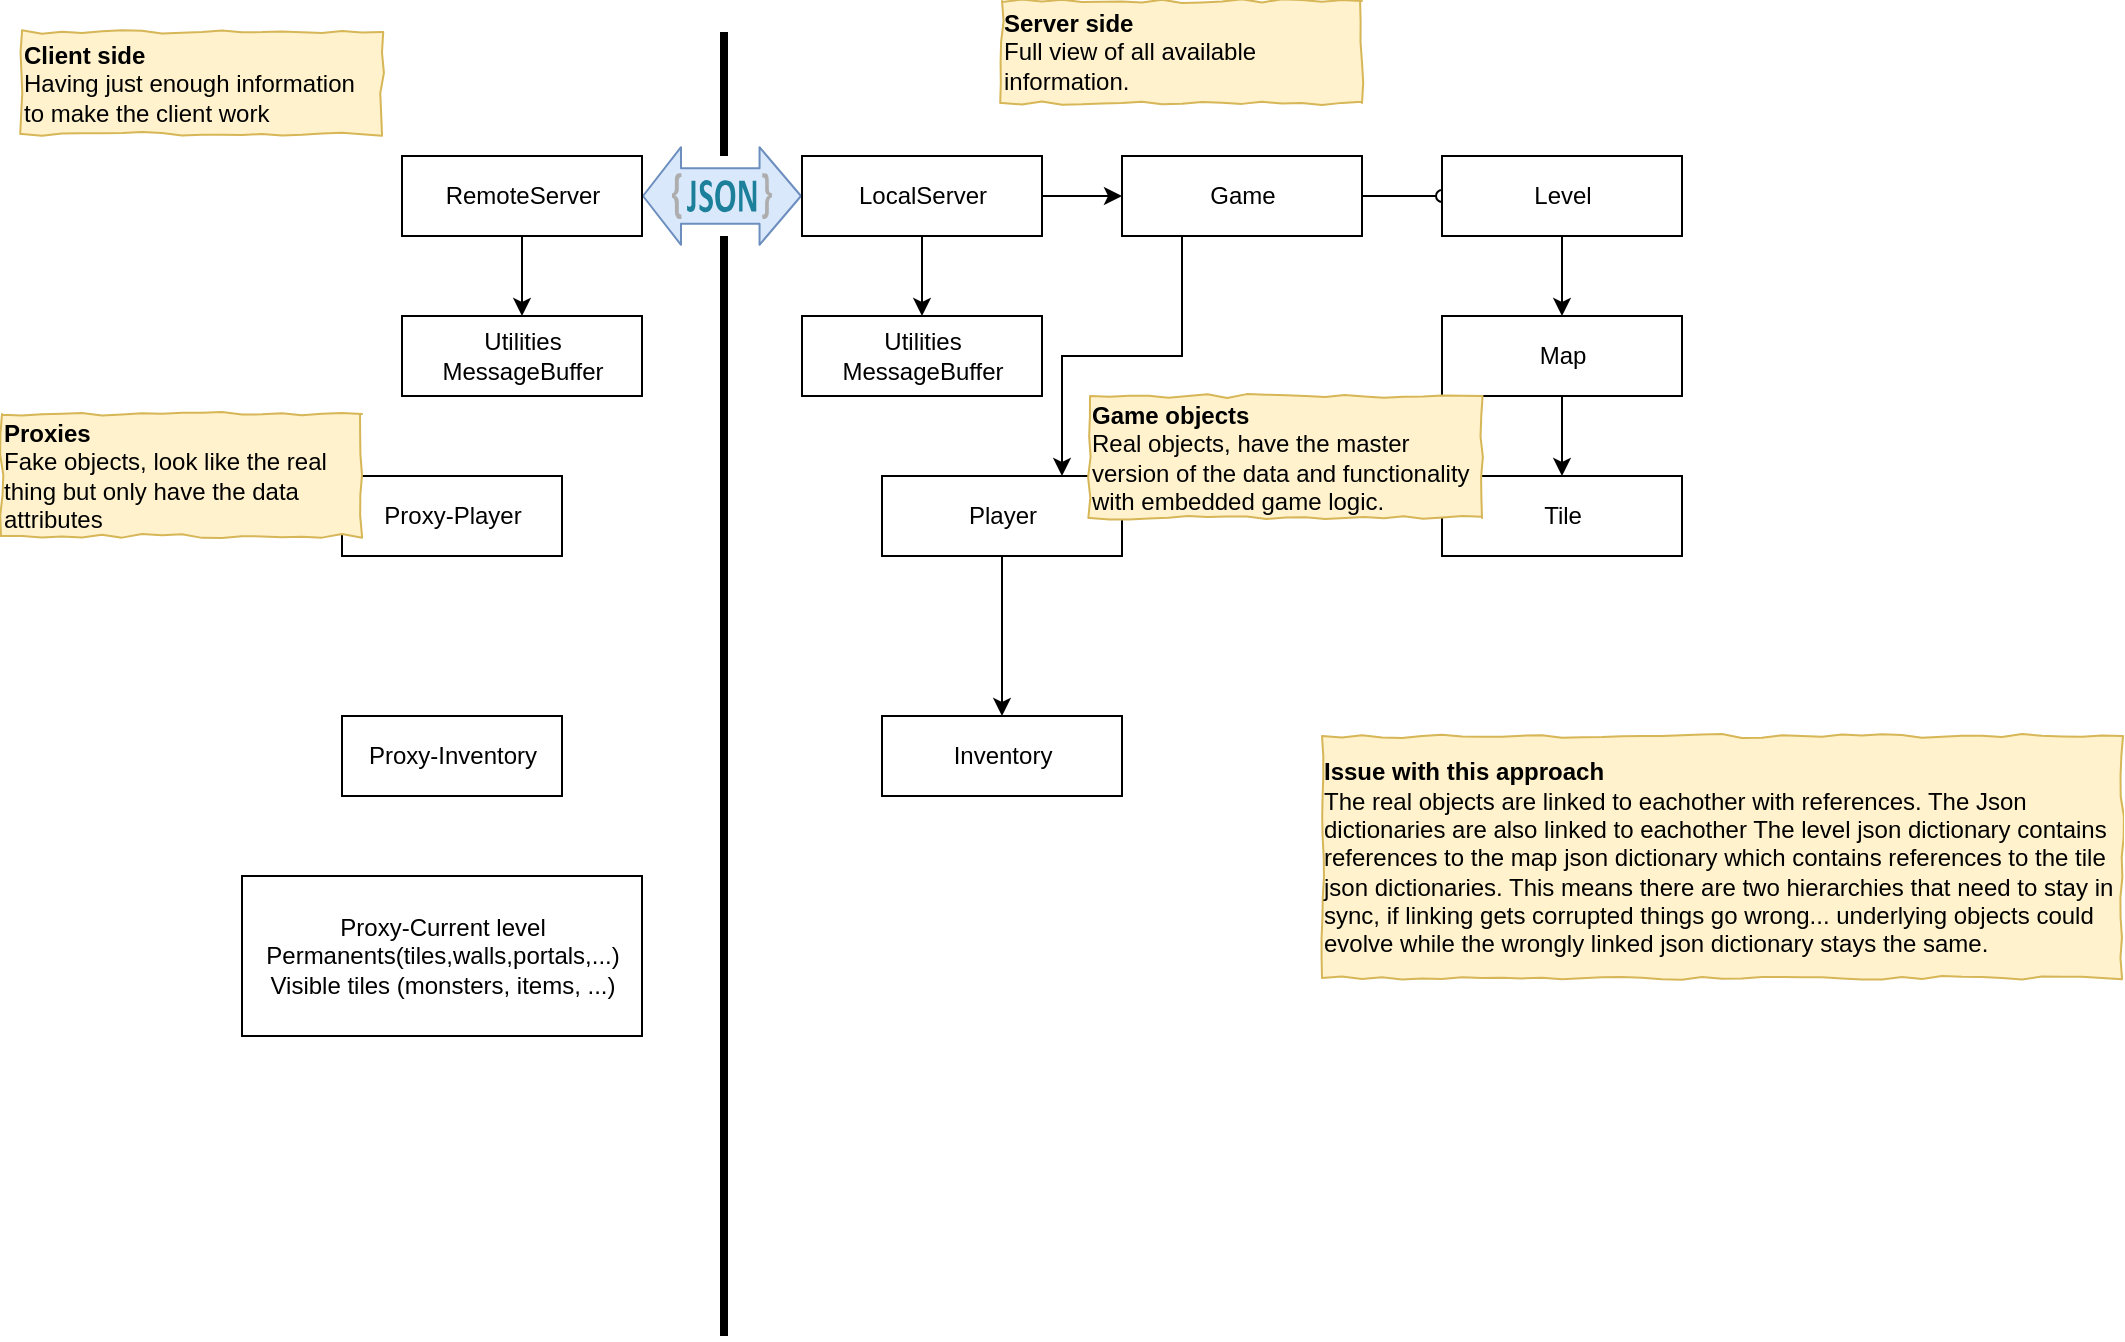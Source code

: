 <mxfile version="10.6.7" type="device"><diagram id="yBkFLy8eXCsGbSSUylAY" name="Client-Server"><mxGraphModel dx="1394" dy="836" grid="1" gridSize="10" guides="1" tooltips="1" connect="1" arrows="1" fold="1" page="1" pageScale="1" pageWidth="1169" pageHeight="827" math="0" shadow="0"><root><mxCell id="0"/><mxCell id="1" parent="0"/><mxCell id="-a2RoLUhWgEU6J_oyPOE-29" value="" style="shape=flexArrow;endArrow=classic;startArrow=classic;html=1;entryX=0;entryY=0.5;entryDx=0;entryDy=0;fillColor=#dae8fc;strokeColor=#6c8ebf;exitX=1;exitY=0.5;exitDx=0;exitDy=0;width=27.778;endSize=6.575;" parent="1" source="-a2RoLUhWgEU6J_oyPOE-19" target="-a2RoLUhWgEU6J_oyPOE-18" edge="1"><mxGeometry width="50" height="50" relative="1" as="geometry"><mxPoint x="359.944" y="139.889" as="sourcePoint"/><mxPoint x="439.944" y="139.889" as="targetPoint"/></mxGeometry></mxCell><mxCell id="-a2RoLUhWgEU6J_oyPOE-8" value="" style="edgeStyle=orthogonalEdgeStyle;rounded=0;orthogonalLoop=1;jettySize=auto;html=1;entryX=0.75;entryY=0;entryDx=0;entryDy=0;exitX=0.25;exitY=1;exitDx=0;exitDy=0;" parent="1" source="-a2RoLUhWgEU6J_oyPOE-6" target="-a2RoLUhWgEU6J_oyPOE-7" edge="1"><mxGeometry relative="1" as="geometry"/></mxCell><mxCell id="-a2RoLUhWgEU6J_oyPOE-10" value="" style="edgeStyle=orthogonalEdgeStyle;rounded=0;orthogonalLoop=1;jettySize=auto;html=1;endArrow=oval;endFill=0;" parent="1" source="-a2RoLUhWgEU6J_oyPOE-6" target="-a2RoLUhWgEU6J_oyPOE-9" edge="1"><mxGeometry relative="1" as="geometry"/></mxCell><mxCell id="-a2RoLUhWgEU6J_oyPOE-6" value="Game" style="html=1;" parent="1" vertex="1"><mxGeometry x="600" y="120" width="120" height="40" as="geometry"/></mxCell><mxCell id="-a2RoLUhWgEU6J_oyPOE-9" value="Level" style="html=1;" parent="1" vertex="1"><mxGeometry x="760" y="120" width="120" height="40" as="geometry"/></mxCell><mxCell id="-a2RoLUhWgEU6J_oyPOE-35" value="" style="edgeStyle=orthogonalEdgeStyle;rounded=0;orthogonalLoop=1;jettySize=auto;html=1;endArrow=classic;endFill=1;" parent="1" source="-a2RoLUhWgEU6J_oyPOE-7" target="-a2RoLUhWgEU6J_oyPOE-34" edge="1"><mxGeometry relative="1" as="geometry"/></mxCell><mxCell id="-a2RoLUhWgEU6J_oyPOE-7" value="Player" style="html=1;" parent="1" vertex="1"><mxGeometry x="480" y="280" width="120" height="40" as="geometry"/></mxCell><mxCell id="-a2RoLUhWgEU6J_oyPOE-34" value="Inventory" style="html=1;" parent="1" vertex="1"><mxGeometry x="480" y="400" width="120" height="40" as="geometry"/></mxCell><mxCell id="-a2RoLUhWgEU6J_oyPOE-12" value="" style="line;strokeWidth=4;direction=south;html=1;perimeter=backbonePerimeter;points=[];outlineConnect=0;" parent="1" vertex="1"><mxGeometry x="396" y="160" width="10" height="550" as="geometry"/></mxCell><mxCell id="-a2RoLUhWgEU6J_oyPOE-13" value="Proxy-Player" style="html=1;" parent="1" vertex="1"><mxGeometry x="210" y="280" width="110" height="40" as="geometry"/></mxCell><mxCell id="-a2RoLUhWgEU6J_oyPOE-18" value="LocalServer" style="html=1;" parent="1" vertex="1"><mxGeometry x="440" y="120" width="120" height="40" as="geometry"/></mxCell><mxCell id="-a2RoLUhWgEU6J_oyPOE-19" value="RemoteServer" style="html=1;" parent="1" vertex="1"><mxGeometry x="240" y="120" width="120" height="40" as="geometry"/></mxCell><mxCell id="-a2RoLUhWgEU6J_oyPOE-21" value="" style="line;strokeWidth=4;direction=south;html=1;perimeter=backbonePerimeter;points=[];outlineConnect=0;" parent="1" vertex="1"><mxGeometry x="396" y="58" width="10" height="62" as="geometry"/></mxCell><mxCell id="-a2RoLUhWgEU6J_oyPOE-22" value="" style="edgeStyle=orthogonalEdgeStyle;rounded=0;orthogonalLoop=1;jettySize=auto;html=1;exitX=1;exitY=0.5;exitDx=0;exitDy=0;entryX=0;entryY=0.5;entryDx=0;entryDy=0;" parent="1" source="-a2RoLUhWgEU6J_oyPOE-18" target="-a2RoLUhWgEU6J_oyPOE-6" edge="1"><mxGeometry relative="1" as="geometry"><mxPoint x="668" y="180" as="sourcePoint"/><mxPoint x="668" y="260" as="targetPoint"/></mxGeometry></mxCell><mxCell id="-a2RoLUhWgEU6J_oyPOE-23" value="Utilities&lt;br&gt;MessageBuffer" style="html=1;" parent="1" vertex="1"><mxGeometry x="440" y="200" width="120" height="40" as="geometry"/></mxCell><mxCell id="-a2RoLUhWgEU6J_oyPOE-24" value="Utilities&lt;br&gt;MessageBuffer" style="html=1;" parent="1" vertex="1"><mxGeometry x="240" y="200" width="120" height="40" as="geometry"/></mxCell><mxCell id="-a2RoLUhWgEU6J_oyPOE-25" value="" style="edgeStyle=orthogonalEdgeStyle;rounded=0;orthogonalLoop=1;jettySize=auto;html=1;exitX=0.5;exitY=1;exitDx=0;exitDy=0;entryX=0.5;entryY=0;entryDx=0;entryDy=0;" parent="1" source="-a2RoLUhWgEU6J_oyPOE-18" target="-a2RoLUhWgEU6J_oyPOE-23" edge="1"><mxGeometry relative="1" as="geometry"><mxPoint x="665" y="170" as="sourcePoint"/><mxPoint x="507" y="200" as="targetPoint"/></mxGeometry></mxCell><mxCell id="-a2RoLUhWgEU6J_oyPOE-26" value="" style="edgeStyle=orthogonalEdgeStyle;rounded=0;orthogonalLoop=1;jettySize=auto;html=1;exitX=0.5;exitY=1;exitDx=0;exitDy=0;entryX=0.5;entryY=0;entryDx=0;entryDy=0;" parent="1" source="-a2RoLUhWgEU6J_oyPOE-19" target="-a2RoLUhWgEU6J_oyPOE-24" edge="1"><mxGeometry relative="1" as="geometry"><mxPoint x="517" y="170" as="sourcePoint"/><mxPoint x="517" y="210" as="targetPoint"/></mxGeometry></mxCell><mxCell id="-a2RoLUhWgEU6J_oyPOE-15" value="" style="dashed=0;outlineConnect=0;html=1;align=center;labelPosition=center;verticalLabelPosition=bottom;verticalAlign=top;shape=mxgraph.weblogos.json_2" parent="1" vertex="1"><mxGeometry x="375" y="128.5" width="50" height="23" as="geometry"/></mxCell><mxCell id="-a2RoLUhWgEU6J_oyPOE-31" value="&lt;div style=&quot;text-align: left&quot;&gt;&lt;b&gt;Client side&lt;/b&gt;&lt;/div&gt;&lt;div style=&quot;text-align: left&quot;&gt;&lt;span&gt;Having just enough information to make the client work&lt;/span&gt;&lt;/div&gt;" style="text;html=1;align=center;verticalAlign=middle;whiteSpace=wrap;rounded=0;glass=0;comic=1;fillColor=#fff2cc;strokeColor=#d6b656;fontColor=#000000;" parent="1" vertex="1"><mxGeometry x="50" y="58" width="180" height="51" as="geometry"/></mxCell><mxCell id="-a2RoLUhWgEU6J_oyPOE-32" value="&lt;div style=&quot;text-align: left&quot;&gt;&lt;b&gt;Server side&lt;/b&gt;&lt;/div&gt;&lt;div style=&quot;text-align: left&quot;&gt;&lt;span&gt;Full view of all available information.&lt;/span&gt;&lt;/div&gt;" style="text;html=1;align=center;verticalAlign=middle;whiteSpace=wrap;rounded=0;glass=0;comic=1;fillColor=#fff2cc;strokeColor=#d6b656;fontColor=#000000;" parent="1" vertex="1"><mxGeometry x="540" y="42.5" width="180" height="51" as="geometry"/></mxCell><mxCell id="-a2RoLUhWgEU6J_oyPOE-33" value="&lt;div style=&quot;text-align: left&quot;&gt;&lt;b&gt;Proxies&lt;/b&gt;&lt;/div&gt;&lt;div style=&quot;text-align: left&quot;&gt;&lt;span&gt;Fake objects, look like the real thing but only have the data attributes&lt;/span&gt;&lt;/div&gt;" style="text;html=1;align=center;verticalAlign=middle;whiteSpace=wrap;rounded=0;glass=0;comic=1;fillColor=#fff2cc;strokeColor=#d6b656;fontColor=#000000;" parent="1" vertex="1"><mxGeometry x="40" y="249" width="180" height="61" as="geometry"/></mxCell><mxCell id="-a2RoLUhWgEU6J_oyPOE-36" value="Proxy-Inventory" style="html=1;" parent="1" vertex="1"><mxGeometry x="210" y="400" width="110" height="40" as="geometry"/></mxCell><mxCell id="-a2RoLUhWgEU6J_oyPOE-38" value="" style="edgeStyle=orthogonalEdgeStyle;rounded=0;orthogonalLoop=1;jettySize=auto;html=1;endArrow=classic;endFill=1;exitX=0.5;exitY=1;exitDx=0;exitDy=0;" parent="1" source="-a2RoLUhWgEU6J_oyPOE-9" target="-a2RoLUhWgEU6J_oyPOE-39" edge="1"><mxGeometry relative="1" as="geometry"><mxPoint x="843" y="210" as="sourcePoint"/></mxGeometry></mxCell><mxCell id="-a2RoLUhWgEU6J_oyPOE-41" value="" style="edgeStyle=orthogonalEdgeStyle;rounded=0;orthogonalLoop=1;jettySize=auto;html=1;endArrow=classic;endFill=1;" parent="1" source="-a2RoLUhWgEU6J_oyPOE-39" target="-a2RoLUhWgEU6J_oyPOE-40" edge="1"><mxGeometry relative="1" as="geometry"/></mxCell><mxCell id="-a2RoLUhWgEU6J_oyPOE-39" value="Map" style="html=1;" parent="1" vertex="1"><mxGeometry x="760" y="200" width="120" height="40" as="geometry"/></mxCell><mxCell id="-a2RoLUhWgEU6J_oyPOE-40" value="Tile" style="html=1;" parent="1" vertex="1"><mxGeometry x="760" y="280" width="120" height="40" as="geometry"/></mxCell><mxCell id="-a2RoLUhWgEU6J_oyPOE-42" value="Proxy-Current level&lt;br&gt;Permanents(tiles,walls,portals,...)&lt;br&gt;Visible tiles (monsters, items, ...)&lt;br&gt;" style="html=1;" parent="1" vertex="1"><mxGeometry x="160" y="480" width="200" height="80" as="geometry"/></mxCell><mxCell id="-a2RoLUhWgEU6J_oyPOE-44" value="&lt;div style=&quot;text-align: left&quot;&gt;&lt;b&gt;Game objects&lt;/b&gt;&lt;/div&gt;&lt;div style=&quot;text-align: left&quot;&gt;&lt;span&gt;Real objects, have the master version of the data and functionality with embedded game logic.&lt;/span&gt;&lt;/div&gt;" style="text;html=1;align=center;verticalAlign=middle;whiteSpace=wrap;rounded=0;glass=0;comic=1;fillColor=#fff2cc;strokeColor=#d6b656;fontColor=#000000;" parent="1" vertex="1"><mxGeometry x="584" y="240" width="196" height="61" as="geometry"/></mxCell><mxCell id="nXCWXjkgFrRe_zHGqRRm-1" value="&lt;div style=&quot;text-align: left&quot;&gt;&lt;b&gt;Issue with this approach&lt;/b&gt;&lt;/div&gt;&lt;div style=&quot;text-align: left&quot;&gt;&lt;span&gt;The real objects are linked to eachother with references. The Json dictionaries are also linked to eachother The level json dictionary contains references to the map json dictionary which contains references to the tile json dictionaries. This means there are two hierarchies that need to stay in sync, if linking gets corrupted things go wrong... underlying objects could evolve while the wrongly linked json dictionary stays the same.&lt;/span&gt;&lt;/div&gt;" style="text;html=1;align=center;verticalAlign=middle;whiteSpace=wrap;rounded=0;glass=0;comic=1;fillColor=#fff2cc;strokeColor=#d6b656;fontColor=#000000;" vertex="1" parent="1"><mxGeometry x="700" y="410" width="400" height="121" as="geometry"/></mxCell></root></mxGraphModel></diagram></mxfile>